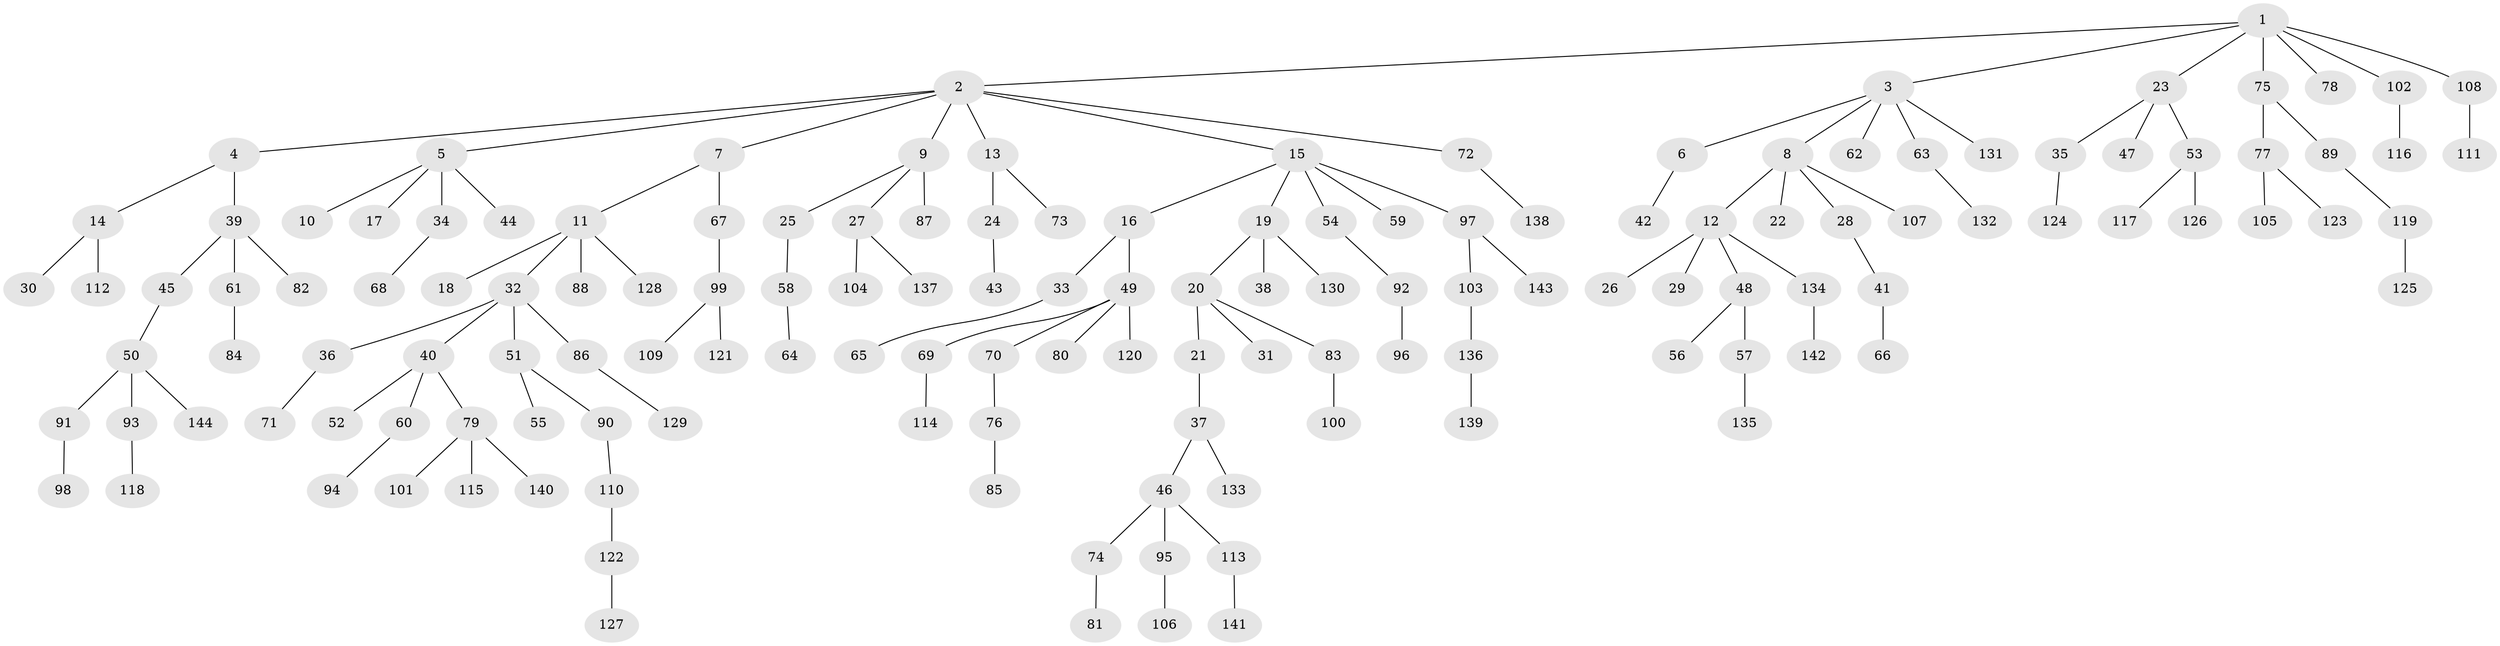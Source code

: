 // Generated by graph-tools (version 1.1) at 2025/11/02/27/25 16:11:26]
// undirected, 144 vertices, 143 edges
graph export_dot {
graph [start="1"]
  node [color=gray90,style=filled];
  1;
  2;
  3;
  4;
  5;
  6;
  7;
  8;
  9;
  10;
  11;
  12;
  13;
  14;
  15;
  16;
  17;
  18;
  19;
  20;
  21;
  22;
  23;
  24;
  25;
  26;
  27;
  28;
  29;
  30;
  31;
  32;
  33;
  34;
  35;
  36;
  37;
  38;
  39;
  40;
  41;
  42;
  43;
  44;
  45;
  46;
  47;
  48;
  49;
  50;
  51;
  52;
  53;
  54;
  55;
  56;
  57;
  58;
  59;
  60;
  61;
  62;
  63;
  64;
  65;
  66;
  67;
  68;
  69;
  70;
  71;
  72;
  73;
  74;
  75;
  76;
  77;
  78;
  79;
  80;
  81;
  82;
  83;
  84;
  85;
  86;
  87;
  88;
  89;
  90;
  91;
  92;
  93;
  94;
  95;
  96;
  97;
  98;
  99;
  100;
  101;
  102;
  103;
  104;
  105;
  106;
  107;
  108;
  109;
  110;
  111;
  112;
  113;
  114;
  115;
  116;
  117;
  118;
  119;
  120;
  121;
  122;
  123;
  124;
  125;
  126;
  127;
  128;
  129;
  130;
  131;
  132;
  133;
  134;
  135;
  136;
  137;
  138;
  139;
  140;
  141;
  142;
  143;
  144;
  1 -- 2;
  1 -- 3;
  1 -- 23;
  1 -- 75;
  1 -- 78;
  1 -- 102;
  1 -- 108;
  2 -- 4;
  2 -- 5;
  2 -- 7;
  2 -- 9;
  2 -- 13;
  2 -- 15;
  2 -- 72;
  3 -- 6;
  3 -- 8;
  3 -- 62;
  3 -- 63;
  3 -- 131;
  4 -- 14;
  4 -- 39;
  5 -- 10;
  5 -- 17;
  5 -- 34;
  5 -- 44;
  6 -- 42;
  7 -- 11;
  7 -- 67;
  8 -- 12;
  8 -- 22;
  8 -- 28;
  8 -- 107;
  9 -- 25;
  9 -- 27;
  9 -- 87;
  11 -- 18;
  11 -- 32;
  11 -- 88;
  11 -- 128;
  12 -- 26;
  12 -- 29;
  12 -- 48;
  12 -- 134;
  13 -- 24;
  13 -- 73;
  14 -- 30;
  14 -- 112;
  15 -- 16;
  15 -- 19;
  15 -- 54;
  15 -- 59;
  15 -- 97;
  16 -- 33;
  16 -- 49;
  19 -- 20;
  19 -- 38;
  19 -- 130;
  20 -- 21;
  20 -- 31;
  20 -- 83;
  21 -- 37;
  23 -- 35;
  23 -- 47;
  23 -- 53;
  24 -- 43;
  25 -- 58;
  27 -- 104;
  27 -- 137;
  28 -- 41;
  32 -- 36;
  32 -- 40;
  32 -- 51;
  32 -- 86;
  33 -- 65;
  34 -- 68;
  35 -- 124;
  36 -- 71;
  37 -- 46;
  37 -- 133;
  39 -- 45;
  39 -- 61;
  39 -- 82;
  40 -- 52;
  40 -- 60;
  40 -- 79;
  41 -- 66;
  45 -- 50;
  46 -- 74;
  46 -- 95;
  46 -- 113;
  48 -- 56;
  48 -- 57;
  49 -- 69;
  49 -- 70;
  49 -- 80;
  49 -- 120;
  50 -- 91;
  50 -- 93;
  50 -- 144;
  51 -- 55;
  51 -- 90;
  53 -- 117;
  53 -- 126;
  54 -- 92;
  57 -- 135;
  58 -- 64;
  60 -- 94;
  61 -- 84;
  63 -- 132;
  67 -- 99;
  69 -- 114;
  70 -- 76;
  72 -- 138;
  74 -- 81;
  75 -- 77;
  75 -- 89;
  76 -- 85;
  77 -- 105;
  77 -- 123;
  79 -- 101;
  79 -- 115;
  79 -- 140;
  83 -- 100;
  86 -- 129;
  89 -- 119;
  90 -- 110;
  91 -- 98;
  92 -- 96;
  93 -- 118;
  95 -- 106;
  97 -- 103;
  97 -- 143;
  99 -- 109;
  99 -- 121;
  102 -- 116;
  103 -- 136;
  108 -- 111;
  110 -- 122;
  113 -- 141;
  119 -- 125;
  122 -- 127;
  134 -- 142;
  136 -- 139;
}
